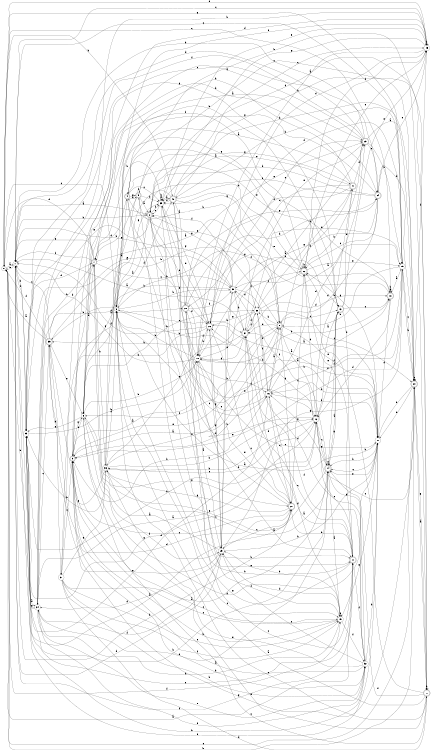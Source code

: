 digraph n34_2 {
__start0 [label="" shape="none"];

rankdir=LR;
size="8,5";

s0 [style="filled", color="black", fillcolor="white" shape="circle", label="0"];
s1 [style="filled", color="black", fillcolor="white" shape="circle", label="1"];
s2 [style="rounded,filled", color="black", fillcolor="white" shape="doublecircle", label="2"];
s3 [style="filled", color="black", fillcolor="white" shape="circle", label="3"];
s4 [style="rounded,filled", color="black", fillcolor="white" shape="doublecircle", label="4"];
s5 [style="rounded,filled", color="black", fillcolor="white" shape="doublecircle", label="5"];
s6 [style="filled", color="black", fillcolor="white" shape="circle", label="6"];
s7 [style="rounded,filled", color="black", fillcolor="white" shape="doublecircle", label="7"];
s8 [style="rounded,filled", color="black", fillcolor="white" shape="doublecircle", label="8"];
s9 [style="rounded,filled", color="black", fillcolor="white" shape="doublecircle", label="9"];
s10 [style="filled", color="black", fillcolor="white" shape="circle", label="10"];
s11 [style="rounded,filled", color="black", fillcolor="white" shape="doublecircle", label="11"];
s12 [style="filled", color="black", fillcolor="white" shape="circle", label="12"];
s13 [style="rounded,filled", color="black", fillcolor="white" shape="doublecircle", label="13"];
s14 [style="rounded,filled", color="black", fillcolor="white" shape="doublecircle", label="14"];
s15 [style="filled", color="black", fillcolor="white" shape="circle", label="15"];
s16 [style="filled", color="black", fillcolor="white" shape="circle", label="16"];
s17 [style="filled", color="black", fillcolor="white" shape="circle", label="17"];
s18 [style="rounded,filled", color="black", fillcolor="white" shape="doublecircle", label="18"];
s19 [style="filled", color="black", fillcolor="white" shape="circle", label="19"];
s20 [style="rounded,filled", color="black", fillcolor="white" shape="doublecircle", label="20"];
s21 [style="rounded,filled", color="black", fillcolor="white" shape="doublecircle", label="21"];
s22 [style="rounded,filled", color="black", fillcolor="white" shape="doublecircle", label="22"];
s23 [style="rounded,filled", color="black", fillcolor="white" shape="doublecircle", label="23"];
s24 [style="rounded,filled", color="black", fillcolor="white" shape="doublecircle", label="24"];
s25 [style="filled", color="black", fillcolor="white" shape="circle", label="25"];
s26 [style="rounded,filled", color="black", fillcolor="white" shape="doublecircle", label="26"];
s27 [style="rounded,filled", color="black", fillcolor="white" shape="doublecircle", label="27"];
s28 [style="rounded,filled", color="black", fillcolor="white" shape="doublecircle", label="28"];
s29 [style="filled", color="black", fillcolor="white" shape="circle", label="29"];
s30 [style="filled", color="black", fillcolor="white" shape="circle", label="30"];
s31 [style="filled", color="black", fillcolor="white" shape="circle", label="31"];
s32 [style="filled", color="black", fillcolor="white" shape="circle", label="32"];
s33 [style="filled", color="black", fillcolor="white" shape="circle", label="33"];
s34 [style="filled", color="black", fillcolor="white" shape="circle", label="34"];
s35 [style="rounded,filled", color="black", fillcolor="white" shape="doublecircle", label="35"];
s36 [style="filled", color="black", fillcolor="white" shape="circle", label="36"];
s37 [style="rounded,filled", color="black", fillcolor="white" shape="doublecircle", label="37"];
s38 [style="filled", color="black", fillcolor="white" shape="circle", label="38"];
s39 [style="filled", color="black", fillcolor="white" shape="circle", label="39"];
s40 [style="rounded,filled", color="black", fillcolor="white" shape="doublecircle", label="40"];
s41 [style="rounded,filled", color="black", fillcolor="white" shape="doublecircle", label="41"];
s0 -> s1 [label="a"];
s0 -> s20 [label="b"];
s0 -> s3 [label="c"];
s0 -> s25 [label="d"];
s0 -> s20 [label="e"];
s0 -> s15 [label="f"];
s0 -> s19 [label="g"];
s0 -> s40 [label="h"];
s1 -> s2 [label="a"];
s1 -> s2 [label="b"];
s1 -> s19 [label="c"];
s1 -> s29 [label="d"];
s1 -> s0 [label="e"];
s1 -> s11 [label="f"];
s1 -> s30 [label="g"];
s1 -> s33 [label="h"];
s2 -> s3 [label="a"];
s2 -> s11 [label="b"];
s2 -> s16 [label="c"];
s2 -> s26 [label="d"];
s2 -> s11 [label="e"];
s2 -> s39 [label="f"];
s2 -> s34 [label="g"];
s2 -> s20 [label="h"];
s3 -> s4 [label="a"];
s3 -> s30 [label="b"];
s3 -> s15 [label="c"];
s3 -> s12 [label="d"];
s3 -> s37 [label="e"];
s3 -> s40 [label="f"];
s3 -> s39 [label="g"];
s3 -> s35 [label="h"];
s4 -> s5 [label="a"];
s4 -> s21 [label="b"];
s4 -> s39 [label="c"];
s4 -> s7 [label="d"];
s4 -> s18 [label="e"];
s4 -> s17 [label="f"];
s4 -> s5 [label="g"];
s4 -> s26 [label="h"];
s5 -> s2 [label="a"];
s5 -> s6 [label="b"];
s5 -> s20 [label="c"];
s5 -> s39 [label="d"];
s5 -> s38 [label="e"];
s5 -> s5 [label="f"];
s5 -> s41 [label="g"];
s5 -> s7 [label="h"];
s6 -> s7 [label="a"];
s6 -> s10 [label="b"];
s6 -> s21 [label="c"];
s6 -> s17 [label="d"];
s6 -> s9 [label="e"];
s6 -> s29 [label="f"];
s6 -> s33 [label="g"];
s6 -> s38 [label="h"];
s7 -> s8 [label="a"];
s7 -> s34 [label="b"];
s7 -> s30 [label="c"];
s7 -> s0 [label="d"];
s7 -> s1 [label="e"];
s7 -> s1 [label="f"];
s7 -> s27 [label="g"];
s7 -> s36 [label="h"];
s8 -> s9 [label="a"];
s8 -> s38 [label="b"];
s8 -> s13 [label="c"];
s8 -> s37 [label="d"];
s8 -> s17 [label="e"];
s8 -> s6 [label="f"];
s8 -> s27 [label="g"];
s8 -> s4 [label="h"];
s9 -> s10 [label="a"];
s9 -> s16 [label="b"];
s9 -> s15 [label="c"];
s9 -> s25 [label="d"];
s9 -> s8 [label="e"];
s9 -> s22 [label="f"];
s9 -> s6 [label="g"];
s9 -> s32 [label="h"];
s10 -> s11 [label="a"];
s10 -> s18 [label="b"];
s10 -> s17 [label="c"];
s10 -> s26 [label="d"];
s10 -> s39 [label="e"];
s10 -> s22 [label="f"];
s10 -> s1 [label="g"];
s10 -> s3 [label="h"];
s11 -> s0 [label="a"];
s11 -> s5 [label="b"];
s11 -> s12 [label="c"];
s11 -> s37 [label="d"];
s11 -> s22 [label="e"];
s11 -> s32 [label="f"];
s11 -> s3 [label="g"];
s11 -> s27 [label="h"];
s12 -> s13 [label="a"];
s12 -> s36 [label="b"];
s12 -> s14 [label="c"];
s12 -> s1 [label="d"];
s12 -> s36 [label="e"];
s12 -> s37 [label="f"];
s12 -> s14 [label="g"];
s12 -> s26 [label="h"];
s13 -> s14 [label="a"];
s13 -> s6 [label="b"];
s13 -> s18 [label="c"];
s13 -> s41 [label="d"];
s13 -> s25 [label="e"];
s13 -> s12 [label="f"];
s13 -> s14 [label="g"];
s13 -> s11 [label="h"];
s14 -> s15 [label="a"];
s14 -> s8 [label="b"];
s14 -> s14 [label="c"];
s14 -> s34 [label="d"];
s14 -> s7 [label="e"];
s14 -> s13 [label="f"];
s14 -> s16 [label="g"];
s14 -> s33 [label="h"];
s15 -> s16 [label="a"];
s15 -> s29 [label="b"];
s15 -> s9 [label="c"];
s15 -> s29 [label="d"];
s15 -> s15 [label="e"];
s15 -> s32 [label="f"];
s15 -> s17 [label="g"];
s15 -> s9 [label="h"];
s16 -> s8 [label="a"];
s16 -> s17 [label="b"];
s16 -> s27 [label="c"];
s16 -> s23 [label="d"];
s16 -> s40 [label="e"];
s16 -> s38 [label="f"];
s16 -> s33 [label="g"];
s16 -> s41 [label="h"];
s17 -> s3 [label="a"];
s17 -> s14 [label="b"];
s17 -> s14 [label="c"];
s17 -> s18 [label="d"];
s17 -> s14 [label="e"];
s17 -> s33 [label="f"];
s17 -> s22 [label="g"];
s17 -> s16 [label="h"];
s18 -> s19 [label="a"];
s18 -> s9 [label="b"];
s18 -> s0 [label="c"];
s18 -> s12 [label="d"];
s18 -> s39 [label="e"];
s18 -> s3 [label="f"];
s18 -> s18 [label="g"];
s18 -> s18 [label="h"];
s19 -> s10 [label="a"];
s19 -> s8 [label="b"];
s19 -> s20 [label="c"];
s19 -> s26 [label="d"];
s19 -> s9 [label="e"];
s19 -> s16 [label="f"];
s19 -> s29 [label="g"];
s19 -> s40 [label="h"];
s20 -> s21 [label="a"];
s20 -> s17 [label="b"];
s20 -> s12 [label="c"];
s20 -> s17 [label="d"];
s20 -> s20 [label="e"];
s20 -> s25 [label="f"];
s20 -> s9 [label="g"];
s20 -> s19 [label="h"];
s21 -> s3 [label="a"];
s21 -> s22 [label="b"];
s21 -> s3 [label="c"];
s21 -> s2 [label="d"];
s21 -> s6 [label="e"];
s21 -> s14 [label="f"];
s21 -> s20 [label="g"];
s21 -> s21 [label="h"];
s22 -> s4 [label="a"];
s22 -> s23 [label="b"];
s22 -> s30 [label="c"];
s22 -> s12 [label="d"];
s22 -> s19 [label="e"];
s22 -> s25 [label="f"];
s22 -> s28 [label="g"];
s22 -> s22 [label="h"];
s23 -> s20 [label="a"];
s23 -> s1 [label="b"];
s23 -> s24 [label="c"];
s23 -> s1 [label="d"];
s23 -> s37 [label="e"];
s23 -> s33 [label="f"];
s23 -> s7 [label="g"];
s23 -> s19 [label="h"];
s24 -> s10 [label="a"];
s24 -> s2 [label="b"];
s24 -> s22 [label="c"];
s24 -> s8 [label="d"];
s24 -> s25 [label="e"];
s24 -> s2 [label="f"];
s24 -> s3 [label="g"];
s24 -> s20 [label="h"];
s25 -> s10 [label="a"];
s25 -> s25 [label="b"];
s25 -> s1 [label="c"];
s25 -> s26 [label="d"];
s25 -> s22 [label="e"];
s25 -> s3 [label="f"];
s25 -> s39 [label="g"];
s25 -> s34 [label="h"];
s26 -> s17 [label="a"];
s26 -> s10 [label="b"];
s26 -> s27 [label="c"];
s26 -> s39 [label="d"];
s26 -> s23 [label="e"];
s26 -> s1 [label="f"];
s26 -> s29 [label="g"];
s26 -> s9 [label="h"];
s27 -> s1 [label="a"];
s27 -> s28 [label="b"];
s27 -> s9 [label="c"];
s27 -> s37 [label="d"];
s27 -> s10 [label="e"];
s27 -> s22 [label="f"];
s27 -> s36 [label="g"];
s27 -> s1 [label="h"];
s28 -> s29 [label="a"];
s28 -> s16 [label="b"];
s28 -> s11 [label="c"];
s28 -> s10 [label="d"];
s28 -> s23 [label="e"];
s28 -> s30 [label="f"];
s28 -> s24 [label="g"];
s28 -> s24 [label="h"];
s29 -> s6 [label="a"];
s29 -> s30 [label="b"];
s29 -> s27 [label="c"];
s29 -> s34 [label="d"];
s29 -> s35 [label="e"];
s29 -> s34 [label="f"];
s29 -> s26 [label="g"];
s29 -> s17 [label="h"];
s30 -> s17 [label="a"];
s30 -> s31 [label="b"];
s30 -> s33 [label="c"];
s30 -> s13 [label="d"];
s30 -> s29 [label="e"];
s30 -> s2 [label="f"];
s30 -> s2 [label="g"];
s30 -> s37 [label="h"];
s31 -> s14 [label="a"];
s31 -> s32 [label="b"];
s31 -> s9 [label="c"];
s31 -> s21 [label="d"];
s31 -> s15 [label="e"];
s31 -> s15 [label="f"];
s31 -> s36 [label="g"];
s31 -> s24 [label="h"];
s32 -> s9 [label="a"];
s32 -> s33 [label="b"];
s32 -> s29 [label="c"];
s32 -> s30 [label="d"];
s32 -> s36 [label="e"];
s32 -> s37 [label="f"];
s32 -> s14 [label="g"];
s32 -> s17 [label="h"];
s33 -> s34 [label="a"];
s33 -> s12 [label="b"];
s33 -> s24 [label="c"];
s33 -> s7 [label="d"];
s33 -> s11 [label="e"];
s33 -> s1 [label="f"];
s33 -> s13 [label="g"];
s33 -> s10 [label="h"];
s34 -> s12 [label="a"];
s34 -> s0 [label="b"];
s34 -> s35 [label="c"];
s34 -> s28 [label="d"];
s34 -> s32 [label="e"];
s34 -> s32 [label="f"];
s34 -> s33 [label="g"];
s34 -> s15 [label="h"];
s35 -> s0 [label="a"];
s35 -> s7 [label="b"];
s35 -> s1 [label="c"];
s35 -> s27 [label="d"];
s35 -> s6 [label="e"];
s35 -> s0 [label="f"];
s35 -> s31 [label="g"];
s35 -> s8 [label="h"];
s36 -> s23 [label="a"];
s36 -> s12 [label="b"];
s36 -> s14 [label="c"];
s36 -> s3 [label="d"];
s36 -> s35 [label="e"];
s36 -> s8 [label="f"];
s36 -> s13 [label="g"];
s36 -> s33 [label="h"];
s37 -> s1 [label="a"];
s37 -> s3 [label="b"];
s37 -> s11 [label="c"];
s37 -> s18 [label="d"];
s37 -> s19 [label="e"];
s37 -> s38 [label="f"];
s37 -> s10 [label="g"];
s37 -> s35 [label="h"];
s38 -> s19 [label="a"];
s38 -> s23 [label="b"];
s38 -> s20 [label="c"];
s38 -> s30 [label="d"];
s38 -> s36 [label="e"];
s38 -> s37 [label="f"];
s38 -> s26 [label="g"];
s38 -> s16 [label="h"];
s39 -> s40 [label="a"];
s39 -> s7 [label="b"];
s39 -> s2 [label="c"];
s39 -> s39 [label="d"];
s39 -> s25 [label="e"];
s39 -> s15 [label="f"];
s39 -> s26 [label="g"];
s39 -> s39 [label="h"];
s40 -> s28 [label="a"];
s40 -> s6 [label="b"];
s40 -> s25 [label="c"];
s40 -> s22 [label="d"];
s40 -> s12 [label="e"];
s40 -> s39 [label="f"];
s40 -> s8 [label="g"];
s40 -> s21 [label="h"];
s41 -> s4 [label="a"];
s41 -> s12 [label="b"];
s41 -> s26 [label="c"];
s41 -> s23 [label="d"];
s41 -> s39 [label="e"];
s41 -> s10 [label="f"];
s41 -> s38 [label="g"];
s41 -> s6 [label="h"];

}